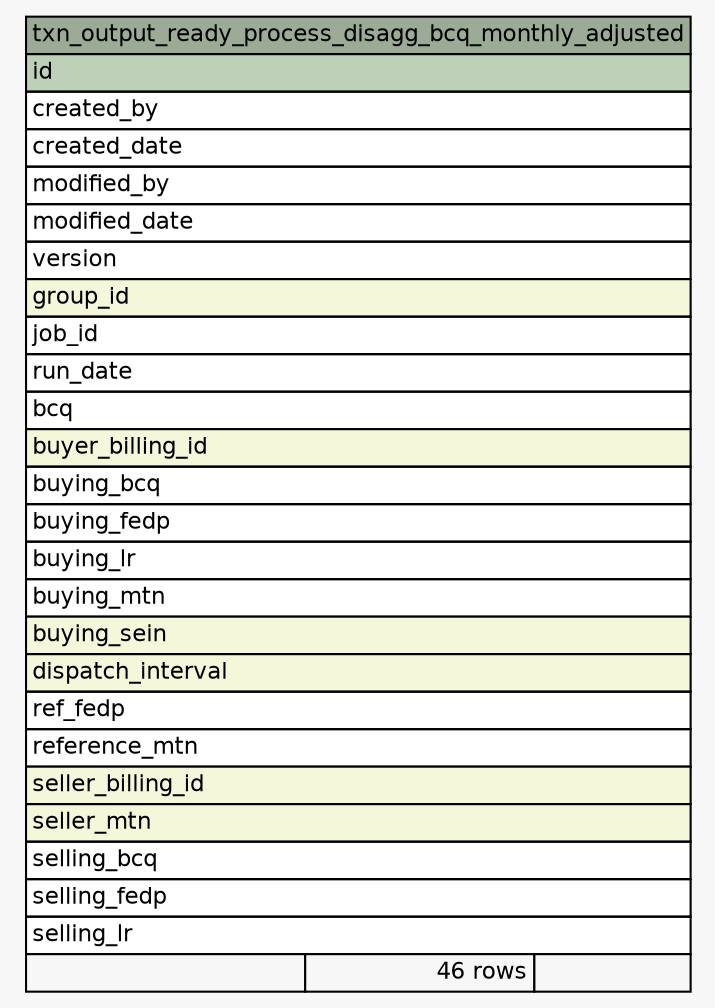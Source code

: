// dot 2.36.0 on Mac OS X 10.12.6
// SchemaSpy rev 590
digraph "txn_output_ready_process_disagg_bcq_monthly_adjusted" {
  graph [
    rankdir="RL"
    bgcolor="#f7f7f7"
    nodesep="0.18"
    ranksep="0.46"
    fontname="Helvetica"
    fontsize="11"
  ];
  node [
    fontname="Helvetica"
    fontsize="11"
    shape="plaintext"
  ];
  edge [
    arrowsize="0.8"
  ];
  "txn_output_ready_process_disagg_bcq_monthly_adjusted" [
    label=<
    <TABLE BORDER="0" CELLBORDER="1" CELLSPACING="0" BGCOLOR="#ffffff">
      <TR><TD COLSPAN="3" BGCOLOR="#9bab96" ALIGN="CENTER">txn_output_ready_process_disagg_bcq_monthly_adjusted</TD></TR>
      <TR><TD PORT="id" COLSPAN="3" BGCOLOR="#bed1b8" ALIGN="LEFT">id</TD></TR>
      <TR><TD PORT="created_by" COLSPAN="3" ALIGN="LEFT">created_by</TD></TR>
      <TR><TD PORT="created_date" COLSPAN="3" ALIGN="LEFT">created_date</TD></TR>
      <TR><TD PORT="modified_by" COLSPAN="3" ALIGN="LEFT">modified_by</TD></TR>
      <TR><TD PORT="modified_date" COLSPAN="3" ALIGN="LEFT">modified_date</TD></TR>
      <TR><TD PORT="version" COLSPAN="3" ALIGN="LEFT">version</TD></TR>
      <TR><TD PORT="group_id" COLSPAN="3" BGCOLOR="#f4f7da" ALIGN="LEFT">group_id</TD></TR>
      <TR><TD PORT="job_id" COLSPAN="3" ALIGN="LEFT">job_id</TD></TR>
      <TR><TD PORT="run_date" COLSPAN="3" ALIGN="LEFT">run_date</TD></TR>
      <TR><TD PORT="bcq" COLSPAN="3" ALIGN="LEFT">bcq</TD></TR>
      <TR><TD PORT="buyer_billing_id" COLSPAN="3" BGCOLOR="#f4f7da" ALIGN="LEFT">buyer_billing_id</TD></TR>
      <TR><TD PORT="buying_bcq" COLSPAN="3" ALIGN="LEFT">buying_bcq</TD></TR>
      <TR><TD PORT="buying_fedp" COLSPAN="3" ALIGN="LEFT">buying_fedp</TD></TR>
      <TR><TD PORT="buying_lr" COLSPAN="3" ALIGN="LEFT">buying_lr</TD></TR>
      <TR><TD PORT="buying_mtn" COLSPAN="3" ALIGN="LEFT">buying_mtn</TD></TR>
      <TR><TD PORT="buying_sein" COLSPAN="3" BGCOLOR="#f4f7da" ALIGN="LEFT">buying_sein</TD></TR>
      <TR><TD PORT="dispatch_interval" COLSPAN="3" BGCOLOR="#f4f7da" ALIGN="LEFT">dispatch_interval</TD></TR>
      <TR><TD PORT="ref_fedp" COLSPAN="3" ALIGN="LEFT">ref_fedp</TD></TR>
      <TR><TD PORT="reference_mtn" COLSPAN="3" ALIGN="LEFT">reference_mtn</TD></TR>
      <TR><TD PORT="seller_billing_id" COLSPAN="3" BGCOLOR="#f4f7da" ALIGN="LEFT">seller_billing_id</TD></TR>
      <TR><TD PORT="seller_mtn" COLSPAN="3" BGCOLOR="#f4f7da" ALIGN="LEFT">seller_mtn</TD></TR>
      <TR><TD PORT="selling_bcq" COLSPAN="3" ALIGN="LEFT">selling_bcq</TD></TR>
      <TR><TD PORT="selling_fedp" COLSPAN="3" ALIGN="LEFT">selling_fedp</TD></TR>
      <TR><TD PORT="selling_lr" COLSPAN="3" ALIGN="LEFT">selling_lr</TD></TR>
      <TR><TD ALIGN="LEFT" BGCOLOR="#f7f7f7">  </TD><TD ALIGN="RIGHT" BGCOLOR="#f7f7f7">46 rows</TD><TD ALIGN="RIGHT" BGCOLOR="#f7f7f7">  </TD></TR>
    </TABLE>>
    URL="tables/txn_output_ready_process_disagg_bcq_monthly_adjusted.html"
    tooltip="txn_output_ready_process_disagg_bcq_monthly_adjusted"
  ];
}
